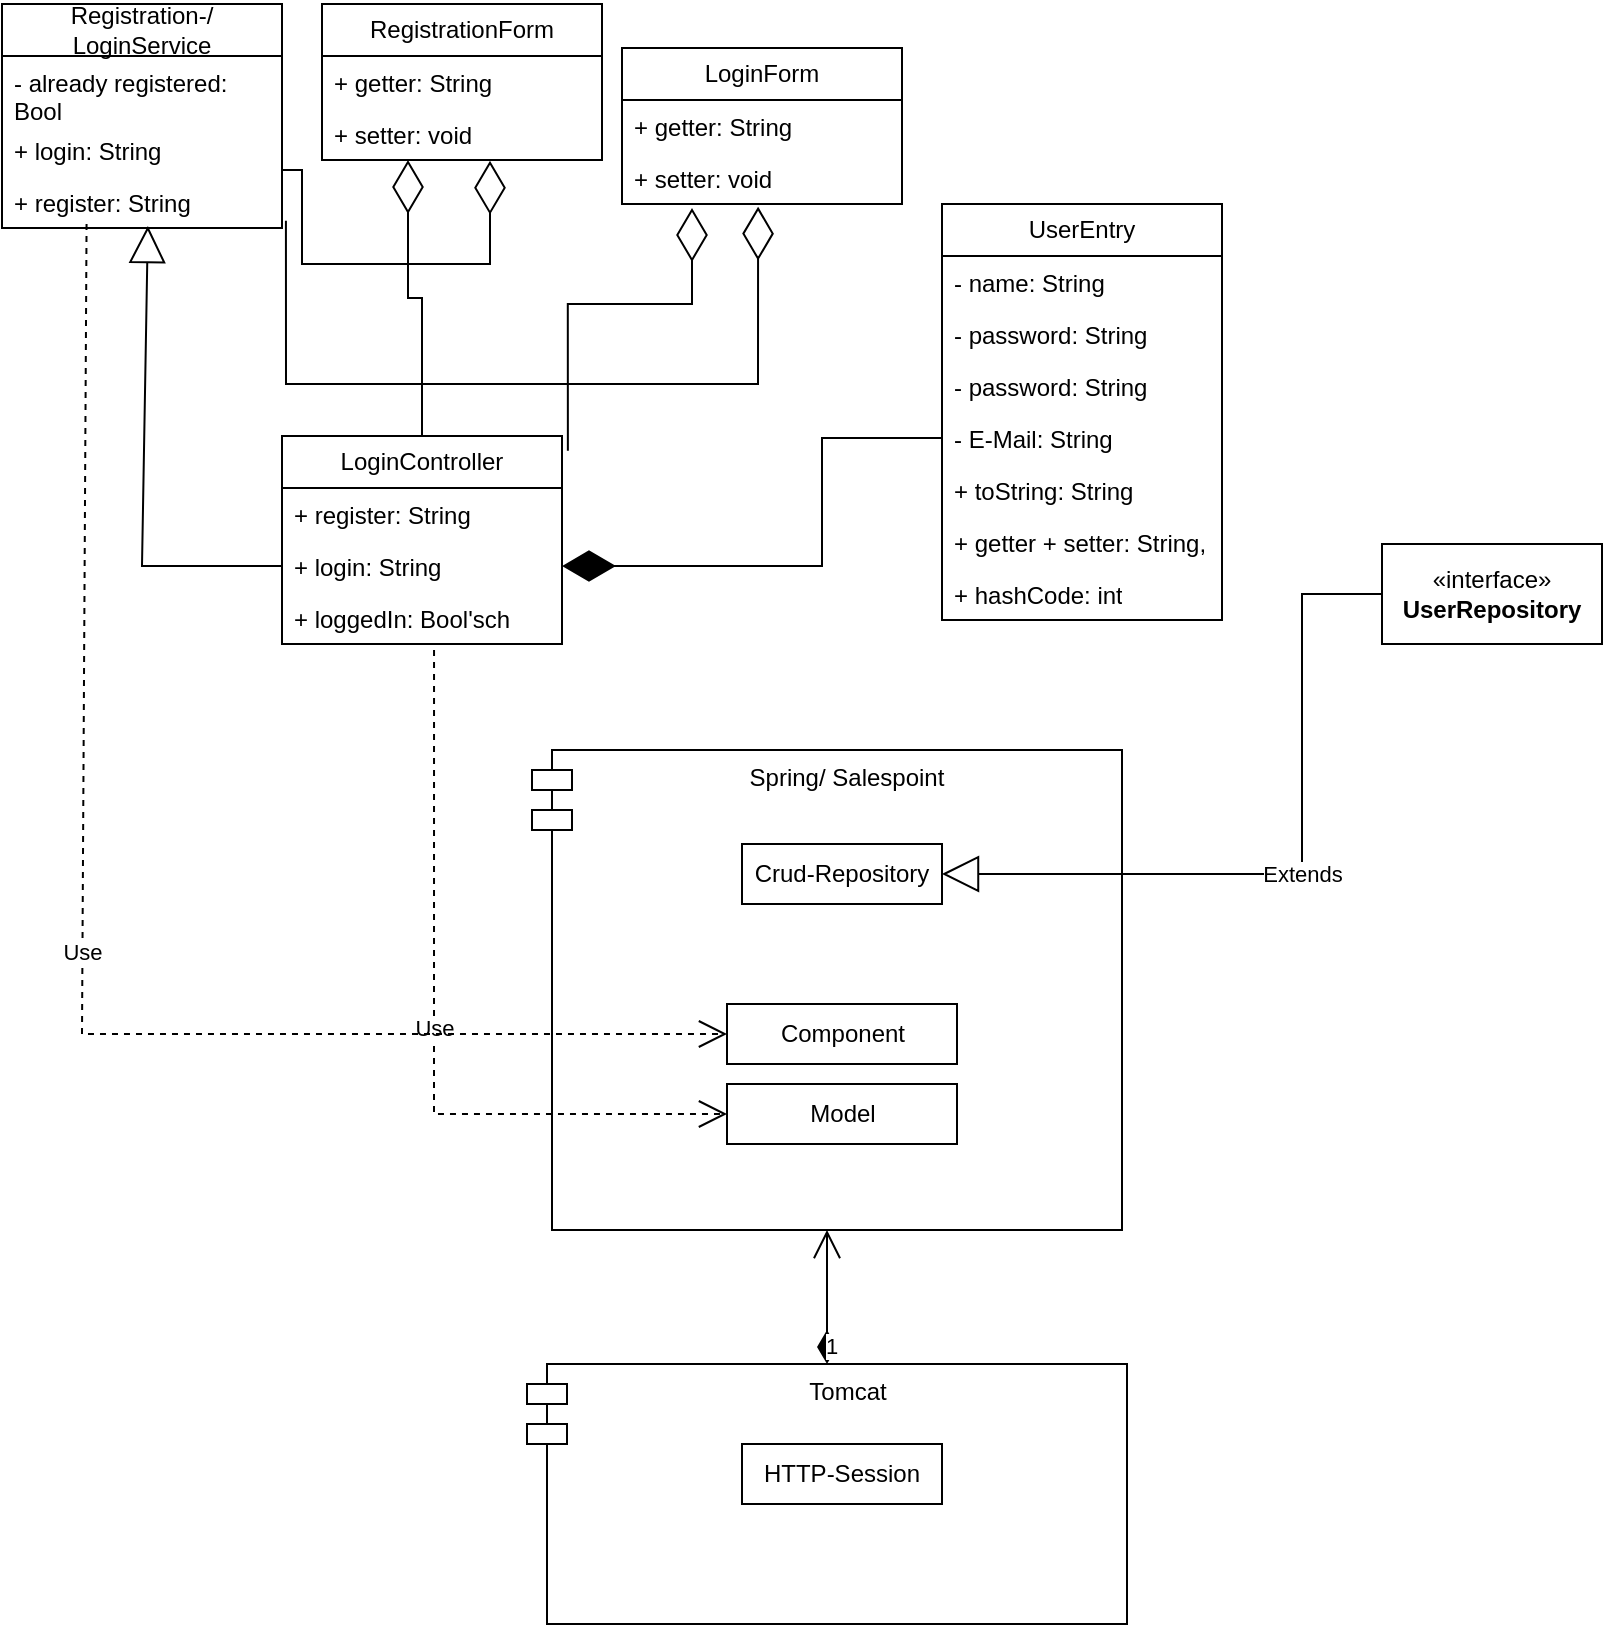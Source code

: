 <mxfile version="24.4.4" type="device">
  <diagram id="JAHGgCoPbndzk0y3IivD" name="Page-1">
    <mxGraphModel dx="1434" dy="754" grid="1" gridSize="10" guides="1" tooltips="1" connect="1" arrows="1" fold="1" page="1" pageScale="1" pageWidth="850" pageHeight="1100" math="0" shadow="0">
      <root>
        <mxCell id="0" />
        <mxCell id="1" parent="0" />
        <mxCell id="6" value="Spring/ Salespoint" style="shape=module;align=left;spacingLeft=20;align=center;verticalAlign=top;whiteSpace=wrap;html=1;" parent="1" vertex="1">
          <mxGeometry x="295" y="663" width="295" height="240" as="geometry" />
        </mxCell>
        <mxCell id="7" value="Crud-Repository" style="html=1;whiteSpace=wrap;" parent="1" vertex="1">
          <mxGeometry x="400" y="710" width="100" height="30" as="geometry" />
        </mxCell>
        <mxCell id="11" value="Tomcat" style="shape=module;align=left;spacingLeft=20;align=center;verticalAlign=top;whiteSpace=wrap;html=1;" parent="1" vertex="1">
          <mxGeometry x="292.5" y="970" width="300" height="130" as="geometry" />
        </mxCell>
        <mxCell id="12" value="HTTP-Session" style="html=1;whiteSpace=wrap;" parent="1" vertex="1">
          <mxGeometry x="400" y="1010" width="100" height="30" as="geometry" />
        </mxCell>
        <mxCell id="18" value="1" style="endArrow=open;html=1;endSize=12;startArrow=diamondThin;startSize=14;startFill=1;edgeStyle=orthogonalEdgeStyle;align=left;verticalAlign=bottom;rounded=0;exitX=0.5;exitY=0;exitDx=0;exitDy=0;entryX=0.5;entryY=1;entryDx=0;entryDy=0;" parent="1" source="11" target="6" edge="1">
          <mxGeometry x="-1" y="3" relative="1" as="geometry">
            <mxPoint x="230" y="940" as="sourcePoint" />
            <mxPoint x="300" y="880" as="targetPoint" />
          </mxGeometry>
        </mxCell>
        <mxCell id="20" value="Component" style="html=1;whiteSpace=wrap;" parent="1" vertex="1">
          <mxGeometry x="392.5" y="790" width="115" height="30" as="geometry" />
        </mxCell>
        <mxCell id="21" value="Model" style="html=1;whiteSpace=wrap;" parent="1" vertex="1">
          <mxGeometry x="392.5" y="830" width="115" height="30" as="geometry" />
        </mxCell>
        <mxCell id="22" value="«interface»&lt;br&gt;&lt;b&gt;UserRepository&lt;/b&gt;" style="html=1;whiteSpace=wrap;" parent="1" vertex="1">
          <mxGeometry x="720" y="560" width="110" height="50" as="geometry" />
        </mxCell>
        <mxCell id="23" value="Extends" style="endArrow=block;endSize=16;endFill=0;html=1;rounded=0;exitX=0;exitY=0.5;exitDx=0;exitDy=0;entryX=1;entryY=0.5;entryDx=0;entryDy=0;" parent="1" source="22" target="7" edge="1">
          <mxGeometry width="160" relative="1" as="geometry">
            <mxPoint x="670" y="600" as="sourcePoint" />
            <mxPoint x="660" y="780" as="targetPoint" />
            <Array as="points">
              <mxPoint x="680" y="585" />
              <mxPoint x="680" y="725" />
            </Array>
          </mxGeometry>
        </mxCell>
        <mxCell id="25" value="LoginController" style="swimlane;fontStyle=0;childLayout=stackLayout;horizontal=1;startSize=26;fillColor=none;horizontalStack=0;resizeParent=1;resizeParentMax=0;resizeLast=0;collapsible=1;marginBottom=0;whiteSpace=wrap;html=1;" parent="1" vertex="1">
          <mxGeometry x="170" y="506" width="140" height="104" as="geometry" />
        </mxCell>
        <mxCell id="26" value="+ register: String" style="text;strokeColor=none;fillColor=none;align=left;verticalAlign=top;spacingLeft=4;spacingRight=4;overflow=hidden;rotatable=0;points=[[0,0.5],[1,0.5]];portConstraint=eastwest;whiteSpace=wrap;html=1;" parent="25" vertex="1">
          <mxGeometry y="26" width="140" height="26" as="geometry" />
        </mxCell>
        <mxCell id="27" value="+ login: String" style="text;strokeColor=none;fillColor=none;align=left;verticalAlign=top;spacingLeft=4;spacingRight=4;overflow=hidden;rotatable=0;points=[[0,0.5],[1,0.5]];portConstraint=eastwest;whiteSpace=wrap;html=1;" parent="25" vertex="1">
          <mxGeometry y="52" width="140" height="26" as="geometry" />
        </mxCell>
        <mxCell id="28" value="+ loggedIn: Bool&#39;sch" style="text;strokeColor=none;fillColor=none;align=left;verticalAlign=top;spacingLeft=4;spacingRight=4;overflow=hidden;rotatable=0;points=[[0,0.5],[1,0.5]];portConstraint=eastwest;whiteSpace=wrap;html=1;" parent="25" vertex="1">
          <mxGeometry y="78" width="140" height="26" as="geometry" />
        </mxCell>
        <mxCell id="29" value="UserEntry" style="swimlane;fontStyle=0;childLayout=stackLayout;horizontal=1;startSize=26;fillColor=none;horizontalStack=0;resizeParent=1;resizeParentMax=0;resizeLast=0;collapsible=1;marginBottom=0;whiteSpace=wrap;html=1;" parent="1" vertex="1">
          <mxGeometry x="500" y="390" width="140" height="208" as="geometry" />
        </mxCell>
        <mxCell id="31" value="- name: String" style="text;strokeColor=none;fillColor=none;align=left;verticalAlign=top;spacingLeft=4;spacingRight=4;overflow=hidden;rotatable=0;points=[[0,0.5],[1,0.5]];portConstraint=eastwest;whiteSpace=wrap;html=1;" parent="29" vertex="1">
          <mxGeometry y="26" width="140" height="26" as="geometry" />
        </mxCell>
        <mxCell id="34" value="- password: String" style="text;strokeColor=none;fillColor=none;align=left;verticalAlign=top;spacingLeft=4;spacingRight=4;overflow=hidden;rotatable=0;points=[[0,0.5],[1,0.5]];portConstraint=eastwest;whiteSpace=wrap;html=1;" parent="29" vertex="1">
          <mxGeometry y="52" width="140" height="26" as="geometry" />
        </mxCell>
        <mxCell id="35" value="- password: String" style="text;strokeColor=none;fillColor=none;align=left;verticalAlign=top;spacingLeft=4;spacingRight=4;overflow=hidden;rotatable=0;points=[[0,0.5],[1,0.5]];portConstraint=eastwest;whiteSpace=wrap;html=1;" parent="29" vertex="1">
          <mxGeometry y="78" width="140" height="26" as="geometry" />
        </mxCell>
        <mxCell id="36" value="- E-Mail: String" style="text;strokeColor=none;fillColor=none;align=left;verticalAlign=top;spacingLeft=4;spacingRight=4;overflow=hidden;rotatable=0;points=[[0,0.5],[1,0.5]];portConstraint=eastwest;whiteSpace=wrap;html=1;" parent="29" vertex="1">
          <mxGeometry y="104" width="140" height="26" as="geometry" />
        </mxCell>
        <mxCell id="30" value="+ toString: String" style="text;strokeColor=none;fillColor=none;align=left;verticalAlign=top;spacingLeft=4;spacingRight=4;overflow=hidden;rotatable=0;points=[[0,0.5],[1,0.5]];portConstraint=eastwest;whiteSpace=wrap;html=1;" parent="29" vertex="1">
          <mxGeometry y="130" width="140" height="26" as="geometry" />
        </mxCell>
        <mxCell id="32" value="+ getter + setter: String," style="text;strokeColor=none;fillColor=none;align=left;verticalAlign=top;spacingLeft=4;spacingRight=4;overflow=hidden;rotatable=0;points=[[0,0.5],[1,0.5]];portConstraint=eastwest;whiteSpace=wrap;html=1;" parent="29" vertex="1">
          <mxGeometry y="156" width="140" height="26" as="geometry" />
        </mxCell>
        <mxCell id="33" value="+ hashCode: int" style="text;strokeColor=none;fillColor=none;align=left;verticalAlign=top;spacingLeft=4;spacingRight=4;overflow=hidden;rotatable=0;points=[[0,0.5],[1,0.5]];portConstraint=eastwest;whiteSpace=wrap;html=1;" parent="29" vertex="1">
          <mxGeometry y="182" width="140" height="26" as="geometry" />
        </mxCell>
        <mxCell id="39" value="" style="endArrow=diamondThin;endFill=1;endSize=24;html=1;rounded=0;entryX=1;entryY=0.5;entryDx=0;entryDy=0;exitX=0;exitY=0.5;exitDx=0;exitDy=0;" parent="1" source="36" target="27" edge="1">
          <mxGeometry width="160" relative="1" as="geometry">
            <mxPoint x="340" y="560" as="sourcePoint" />
            <mxPoint x="500" y="560" as="targetPoint" />
            <Array as="points">
              <mxPoint x="440" y="507" />
              <mxPoint x="440" y="571" />
            </Array>
          </mxGeometry>
        </mxCell>
        <mxCell id="40" value="" style="endArrow=block;endSize=16;endFill=0;html=1;rounded=0;entryX=0.521;entryY=0.962;entryDx=0;entryDy=0;exitX=0;exitY=0.5;exitDx=0;exitDy=0;entryPerimeter=0;" parent="1" source="27" target="46" edge="1">
          <mxGeometry width="160" relative="1" as="geometry">
            <mxPoint x="390" y="440" as="sourcePoint" />
            <mxPoint x="200" y="400" as="targetPoint" />
            <Array as="points">
              <mxPoint x="100" y="571" />
            </Array>
          </mxGeometry>
        </mxCell>
        <mxCell id="41" value="Registration-/ LoginService" style="swimlane;fontStyle=0;childLayout=stackLayout;horizontal=1;startSize=26;fillColor=none;horizontalStack=0;resizeParent=1;resizeParentMax=0;resizeLast=0;collapsible=1;marginBottom=0;whiteSpace=wrap;html=1;" parent="1" vertex="1">
          <mxGeometry x="30" y="290" width="140" height="112" as="geometry" />
        </mxCell>
        <mxCell id="42" value="- already registered: Bool" style="text;strokeColor=none;fillColor=none;align=left;verticalAlign=top;spacingLeft=4;spacingRight=4;overflow=hidden;rotatable=0;points=[[0,0.5],[1,0.5]];portConstraint=eastwest;whiteSpace=wrap;html=1;" parent="41" vertex="1">
          <mxGeometry y="26" width="140" height="34" as="geometry" />
        </mxCell>
        <mxCell id="43" value="+ login: String" style="text;strokeColor=none;fillColor=none;align=left;verticalAlign=top;spacingLeft=4;spacingRight=4;overflow=hidden;rotatable=0;points=[[0,0.5],[1,0.5]];portConstraint=eastwest;whiteSpace=wrap;html=1;" parent="41" vertex="1">
          <mxGeometry y="60" width="140" height="26" as="geometry" />
        </mxCell>
        <mxCell id="46" value="+ register: String" style="text;strokeColor=none;fillColor=none;align=left;verticalAlign=top;spacingLeft=4;spacingRight=4;overflow=hidden;rotatable=0;points=[[0,0.5],[1,0.5]];portConstraint=eastwest;whiteSpace=wrap;html=1;" parent="41" vertex="1">
          <mxGeometry y="86" width="140" height="26" as="geometry" />
        </mxCell>
        <mxCell id="45" value="Use" style="endArrow=open;endSize=12;dashed=1;html=1;rounded=0;exitX=0.543;exitY=1.115;exitDx=0;exitDy=0;exitPerimeter=0;entryX=0;entryY=0.5;entryDx=0;entryDy=0;" parent="1" source="28" target="21" edge="1">
          <mxGeometry width="160" relative="1" as="geometry">
            <mxPoint x="250" y="770" as="sourcePoint" />
            <mxPoint x="410" y="770" as="targetPoint" />
            <Array as="points">
              <mxPoint x="246" y="845" />
            </Array>
          </mxGeometry>
        </mxCell>
        <mxCell id="47" value="Use" style="endArrow=open;endSize=12;dashed=1;html=1;rounded=0;exitX=0.302;exitY=0.923;exitDx=0;exitDy=0;exitPerimeter=0;entryX=0;entryY=0.5;entryDx=0;entryDy=0;" parent="1" source="46" target="20" edge="1">
          <mxGeometry width="160" relative="1" as="geometry">
            <mxPoint x="256" y="623" as="sourcePoint" />
            <mxPoint x="280" y="670" as="targetPoint" />
            <Array as="points">
              <mxPoint x="70" y="805" />
            </Array>
          </mxGeometry>
        </mxCell>
        <mxCell id="48" value="RegistrationForm" style="swimlane;fontStyle=0;childLayout=stackLayout;horizontal=1;startSize=26;fillColor=none;horizontalStack=0;resizeParent=1;resizeParentMax=0;resizeLast=0;collapsible=1;marginBottom=0;whiteSpace=wrap;html=1;" parent="1" vertex="1">
          <mxGeometry x="190" y="290" width="140" height="78" as="geometry" />
        </mxCell>
        <mxCell id="50" value="+ getter: String" style="text;strokeColor=none;fillColor=none;align=left;verticalAlign=top;spacingLeft=4;spacingRight=4;overflow=hidden;rotatable=0;points=[[0,0.5],[1,0.5]];portConstraint=eastwest;whiteSpace=wrap;html=1;" parent="48" vertex="1">
          <mxGeometry y="26" width="140" height="26" as="geometry" />
        </mxCell>
        <mxCell id="51" value="+ setter: void" style="text;strokeColor=none;fillColor=none;align=left;verticalAlign=top;spacingLeft=4;spacingRight=4;overflow=hidden;rotatable=0;points=[[0,0.5],[1,0.5]];portConstraint=eastwest;whiteSpace=wrap;html=1;" parent="48" vertex="1">
          <mxGeometry y="52" width="140" height="26" as="geometry" />
        </mxCell>
        <mxCell id="53" value="LoginForm" style="swimlane;fontStyle=0;childLayout=stackLayout;horizontal=1;startSize=26;fillColor=none;horizontalStack=0;resizeParent=1;resizeParentMax=0;resizeLast=0;collapsible=1;marginBottom=0;whiteSpace=wrap;html=1;" parent="1" vertex="1">
          <mxGeometry x="340" y="312" width="140" height="78" as="geometry" />
        </mxCell>
        <mxCell id="55" value="+ getter: String" style="text;strokeColor=none;fillColor=none;align=left;verticalAlign=top;spacingLeft=4;spacingRight=4;overflow=hidden;rotatable=0;points=[[0,0.5],[1,0.5]];portConstraint=eastwest;whiteSpace=wrap;html=1;" parent="53" vertex="1">
          <mxGeometry y="26" width="140" height="26" as="geometry" />
        </mxCell>
        <mxCell id="56" value="+ setter: void" style="text;strokeColor=none;fillColor=none;align=left;verticalAlign=top;spacingLeft=4;spacingRight=4;overflow=hidden;rotatable=0;points=[[0,0.5],[1,0.5]];portConstraint=eastwest;whiteSpace=wrap;html=1;" parent="53" vertex="1">
          <mxGeometry y="52" width="140" height="26" as="geometry" />
        </mxCell>
        <mxCell id="58" value="" style="endArrow=diamondThin;endFill=0;endSize=24;html=1;rounded=0;exitX=0.5;exitY=0;exitDx=0;exitDy=0;edgeStyle=orthogonalEdgeStyle;" parent="1" source="25" target="51" edge="1">
          <mxGeometry width="160" relative="1" as="geometry">
            <mxPoint x="280" y="420" as="sourcePoint" />
            <mxPoint x="440" y="420" as="targetPoint" />
            <Array as="points">
              <mxPoint x="240" y="437" />
              <mxPoint x="233" y="437" />
            </Array>
          </mxGeometry>
        </mxCell>
        <mxCell id="59" value="" style="endArrow=diamondThin;endFill=0;endSize=24;html=1;rounded=0;exitX=1.021;exitY=0.071;exitDx=0;exitDy=0;entryX=0.25;entryY=1.077;entryDx=0;entryDy=0;entryPerimeter=0;exitPerimeter=0;edgeStyle=orthogonalEdgeStyle;" parent="1" source="25" target="56" edge="1">
          <mxGeometry width="160" relative="1" as="geometry">
            <mxPoint x="250" y="516" as="sourcePoint" />
            <mxPoint x="243" y="381" as="targetPoint" />
            <Array as="points">
              <mxPoint x="313" y="440" />
              <mxPoint x="375" y="440" />
            </Array>
          </mxGeometry>
        </mxCell>
        <mxCell id="60" value="" style="endArrow=diamondThin;endFill=0;endSize=24;html=1;rounded=0;exitX=1;exitY=0.205;exitDx=0;exitDy=0;exitPerimeter=0;entryX=0.6;entryY=1.013;entryDx=0;entryDy=0;entryPerimeter=0;edgeStyle=orthogonalEdgeStyle;" parent="1" source="46" target="51" edge="1">
          <mxGeometry width="160" relative="1" as="geometry">
            <mxPoint x="260" y="526" as="sourcePoint" />
            <mxPoint x="280" y="390" as="targetPoint" />
            <Array as="points">
              <mxPoint x="180" y="373" />
              <mxPoint x="180" y="420" />
              <mxPoint x="274" y="420" />
            </Array>
          </mxGeometry>
        </mxCell>
        <mxCell id="61" value="" style="endArrow=diamondThin;endFill=0;endSize=24;html=1;rounded=0;exitX=1.014;exitY=0.859;exitDx=0;exitDy=0;entryX=0.486;entryY=1.051;entryDx=0;entryDy=0;entryPerimeter=0;exitPerimeter=0;edgeStyle=orthogonalEdgeStyle;" parent="1" source="46" target="56" edge="1">
          <mxGeometry width="160" relative="1" as="geometry">
            <mxPoint x="270" y="536" as="sourcePoint" />
            <mxPoint x="263" y="401" as="targetPoint" />
            <Array as="points">
              <mxPoint x="172" y="480" />
              <mxPoint x="408" y="480" />
            </Array>
          </mxGeometry>
        </mxCell>
      </root>
    </mxGraphModel>
  </diagram>
</mxfile>
